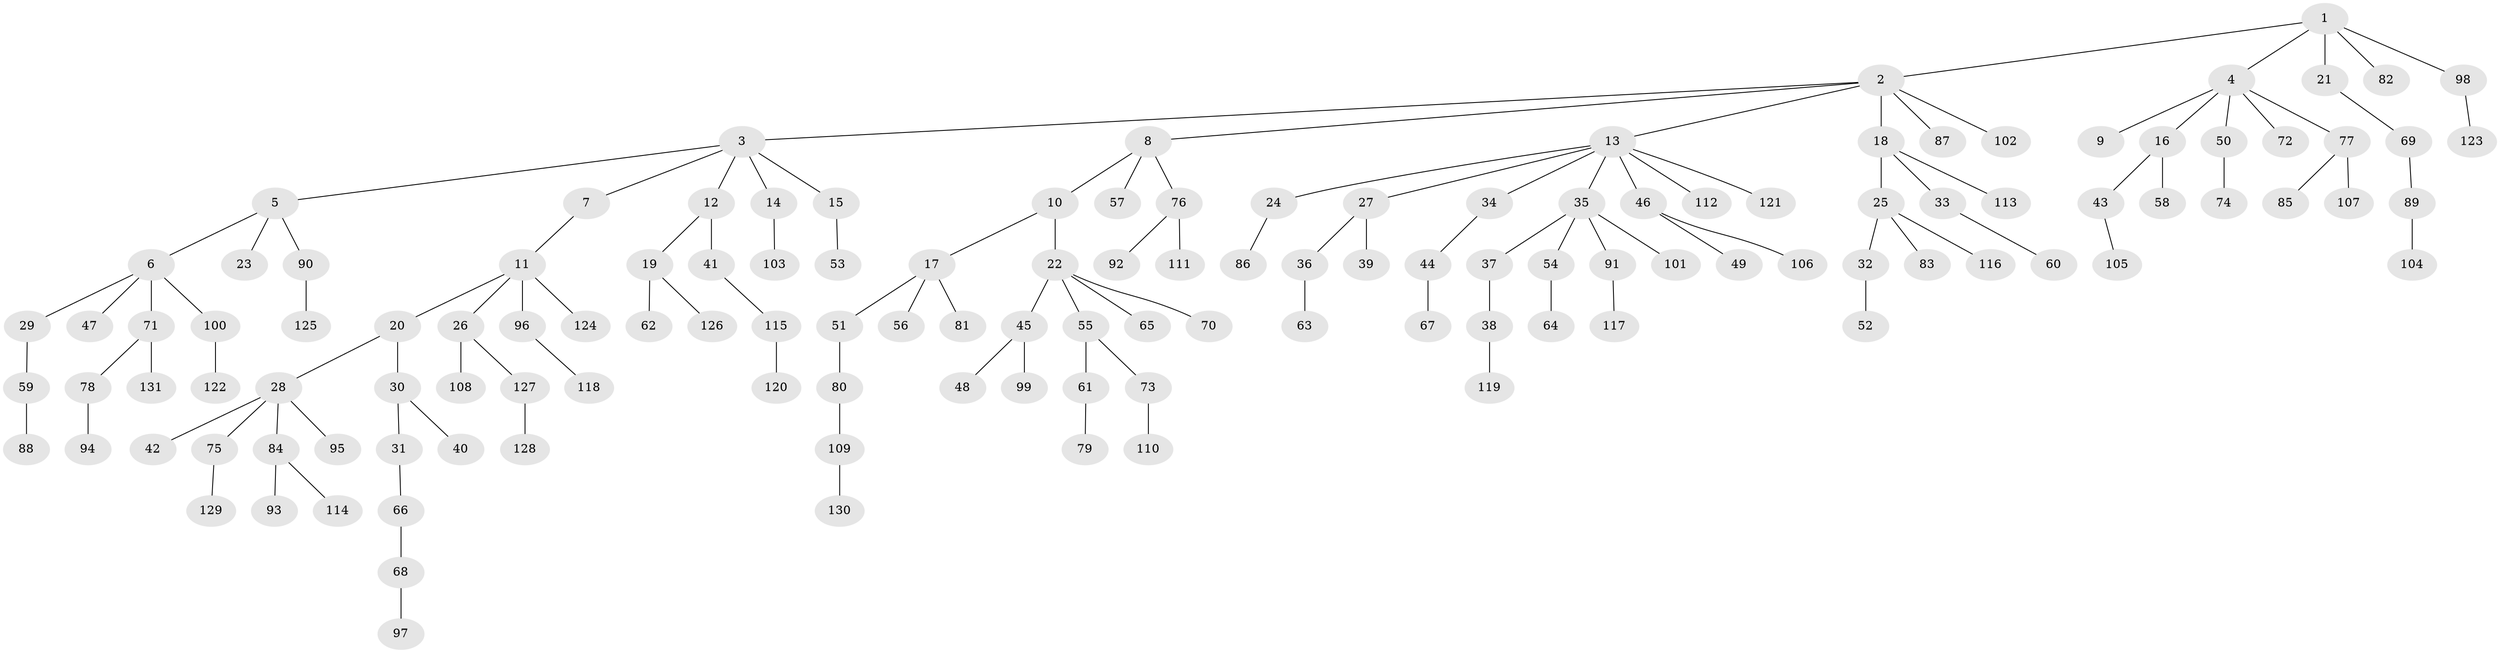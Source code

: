 // Generated by graph-tools (version 1.1) at 2025/26/03/09/25 03:26:24]
// undirected, 131 vertices, 130 edges
graph export_dot {
graph [start="1"]
  node [color=gray90,style=filled];
  1;
  2;
  3;
  4;
  5;
  6;
  7;
  8;
  9;
  10;
  11;
  12;
  13;
  14;
  15;
  16;
  17;
  18;
  19;
  20;
  21;
  22;
  23;
  24;
  25;
  26;
  27;
  28;
  29;
  30;
  31;
  32;
  33;
  34;
  35;
  36;
  37;
  38;
  39;
  40;
  41;
  42;
  43;
  44;
  45;
  46;
  47;
  48;
  49;
  50;
  51;
  52;
  53;
  54;
  55;
  56;
  57;
  58;
  59;
  60;
  61;
  62;
  63;
  64;
  65;
  66;
  67;
  68;
  69;
  70;
  71;
  72;
  73;
  74;
  75;
  76;
  77;
  78;
  79;
  80;
  81;
  82;
  83;
  84;
  85;
  86;
  87;
  88;
  89;
  90;
  91;
  92;
  93;
  94;
  95;
  96;
  97;
  98;
  99;
  100;
  101;
  102;
  103;
  104;
  105;
  106;
  107;
  108;
  109;
  110;
  111;
  112;
  113;
  114;
  115;
  116;
  117;
  118;
  119;
  120;
  121;
  122;
  123;
  124;
  125;
  126;
  127;
  128;
  129;
  130;
  131;
  1 -- 2;
  1 -- 4;
  1 -- 21;
  1 -- 82;
  1 -- 98;
  2 -- 3;
  2 -- 8;
  2 -- 13;
  2 -- 18;
  2 -- 87;
  2 -- 102;
  3 -- 5;
  3 -- 7;
  3 -- 12;
  3 -- 14;
  3 -- 15;
  4 -- 9;
  4 -- 16;
  4 -- 50;
  4 -- 72;
  4 -- 77;
  5 -- 6;
  5 -- 23;
  5 -- 90;
  6 -- 29;
  6 -- 47;
  6 -- 71;
  6 -- 100;
  7 -- 11;
  8 -- 10;
  8 -- 57;
  8 -- 76;
  10 -- 17;
  10 -- 22;
  11 -- 20;
  11 -- 26;
  11 -- 96;
  11 -- 124;
  12 -- 19;
  12 -- 41;
  13 -- 24;
  13 -- 27;
  13 -- 34;
  13 -- 35;
  13 -- 46;
  13 -- 112;
  13 -- 121;
  14 -- 103;
  15 -- 53;
  16 -- 43;
  16 -- 58;
  17 -- 51;
  17 -- 56;
  17 -- 81;
  18 -- 25;
  18 -- 33;
  18 -- 113;
  19 -- 62;
  19 -- 126;
  20 -- 28;
  20 -- 30;
  21 -- 69;
  22 -- 45;
  22 -- 55;
  22 -- 65;
  22 -- 70;
  24 -- 86;
  25 -- 32;
  25 -- 83;
  25 -- 116;
  26 -- 108;
  26 -- 127;
  27 -- 36;
  27 -- 39;
  28 -- 42;
  28 -- 75;
  28 -- 84;
  28 -- 95;
  29 -- 59;
  30 -- 31;
  30 -- 40;
  31 -- 66;
  32 -- 52;
  33 -- 60;
  34 -- 44;
  35 -- 37;
  35 -- 54;
  35 -- 91;
  35 -- 101;
  36 -- 63;
  37 -- 38;
  38 -- 119;
  41 -- 115;
  43 -- 105;
  44 -- 67;
  45 -- 48;
  45 -- 99;
  46 -- 49;
  46 -- 106;
  50 -- 74;
  51 -- 80;
  54 -- 64;
  55 -- 61;
  55 -- 73;
  59 -- 88;
  61 -- 79;
  66 -- 68;
  68 -- 97;
  69 -- 89;
  71 -- 78;
  71 -- 131;
  73 -- 110;
  75 -- 129;
  76 -- 92;
  76 -- 111;
  77 -- 85;
  77 -- 107;
  78 -- 94;
  80 -- 109;
  84 -- 93;
  84 -- 114;
  89 -- 104;
  90 -- 125;
  91 -- 117;
  96 -- 118;
  98 -- 123;
  100 -- 122;
  109 -- 130;
  115 -- 120;
  127 -- 128;
}
